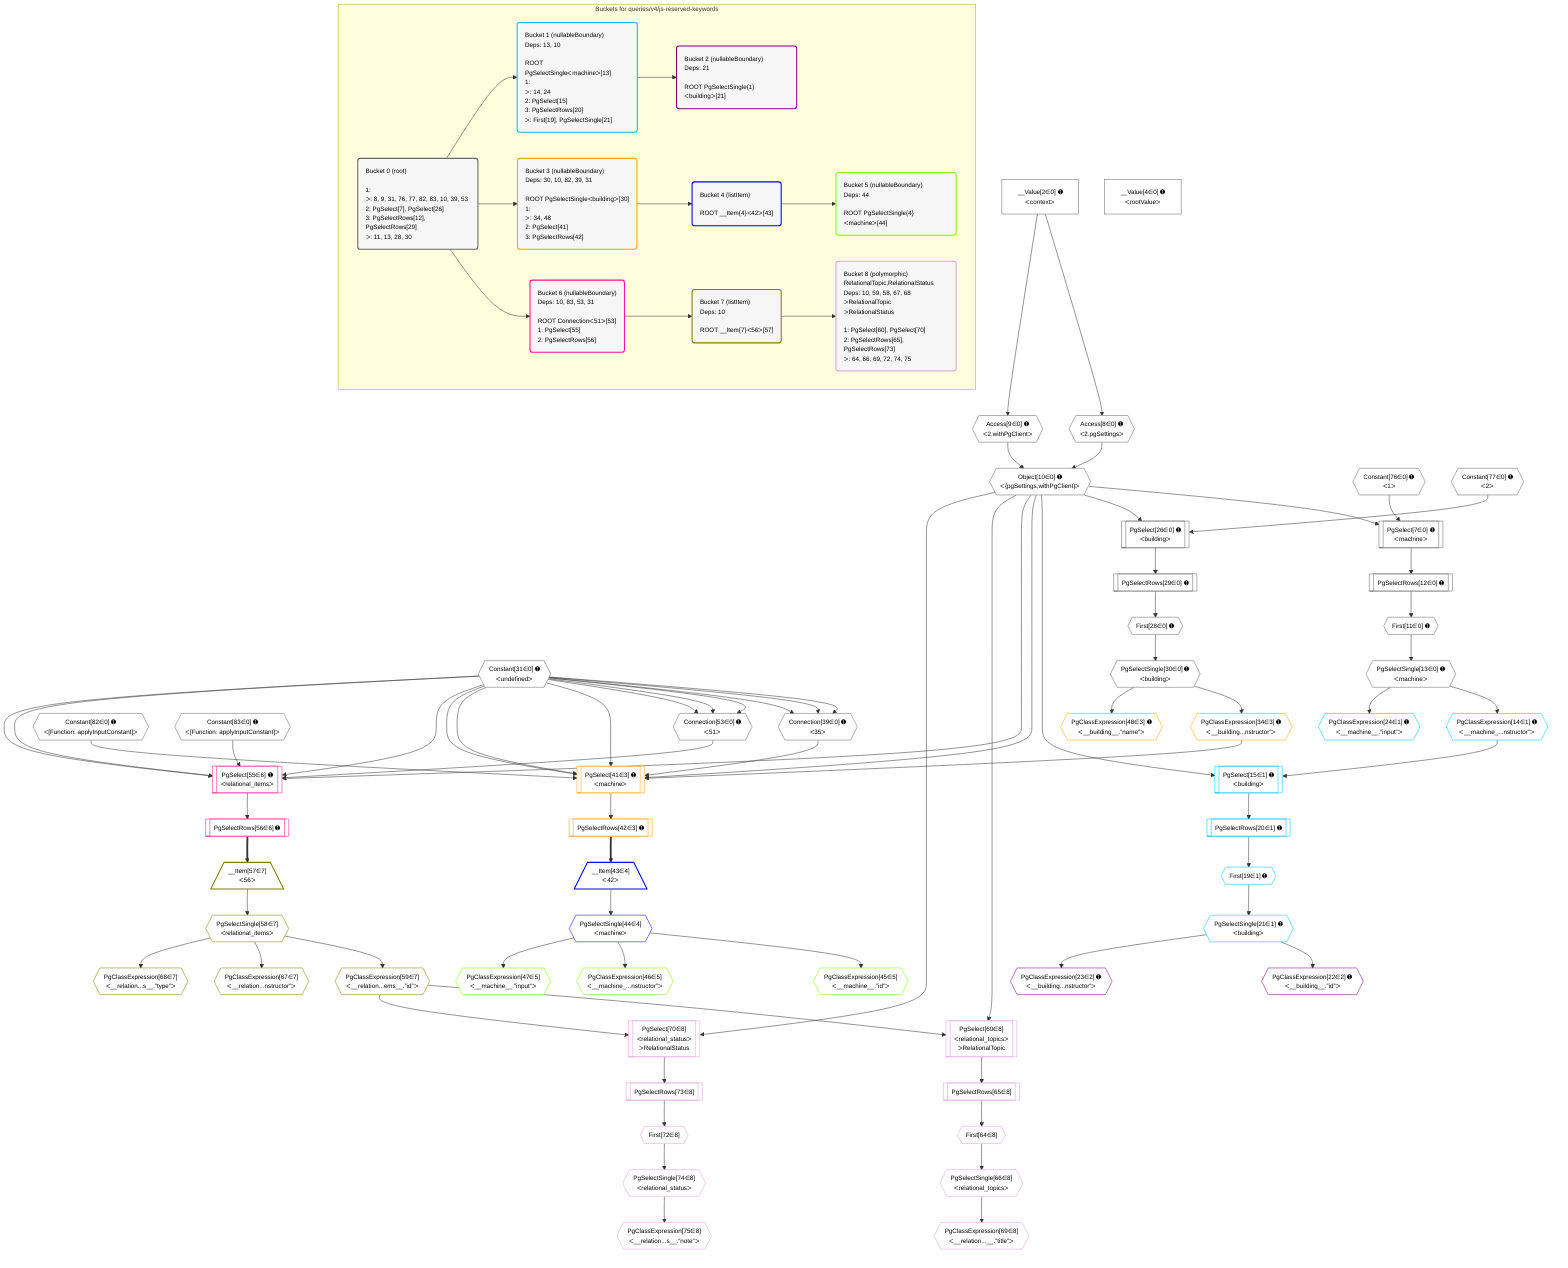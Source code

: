 %%{init: {'themeVariables': { 'fontSize': '12px'}}}%%
graph TD
    classDef path fill:#eee,stroke:#000,color:#000
    classDef plan fill:#fff,stroke-width:1px,color:#000
    classDef itemplan fill:#fff,stroke-width:2px,color:#000
    classDef unbatchedplan fill:#dff,stroke-width:1px,color:#000
    classDef sideeffectplan fill:#fcc,stroke-width:2px,color:#000
    classDef bucket fill:#f6f6f6,color:#000,stroke-width:2px,text-align:left


    %% plan dependencies
    Connection39{{"Connection[39∈0] ➊<br />ᐸ35ᐳ"}}:::plan
    Constant31{{"Constant[31∈0] ➊<br />ᐸundefinedᐳ"}}:::plan
    Constant31 & Constant31 & Constant31 --> Connection39
    Connection53{{"Connection[53∈0] ➊<br />ᐸ51ᐳ"}}:::plan
    Constant31 & Constant31 & Constant31 --> Connection53
    PgSelect7[["PgSelect[7∈0] ➊<br />ᐸmachineᐳ"]]:::plan
    Object10{{"Object[10∈0] ➊<br />ᐸ{pgSettings,withPgClient}ᐳ"}}:::plan
    Constant76{{"Constant[76∈0] ➊<br />ᐸ1ᐳ"}}:::plan
    Object10 & Constant76 --> PgSelect7
    Access8{{"Access[8∈0] ➊<br />ᐸ2.pgSettingsᐳ"}}:::plan
    Access9{{"Access[9∈0] ➊<br />ᐸ2.withPgClientᐳ"}}:::plan
    Access8 & Access9 --> Object10
    PgSelect26[["PgSelect[26∈0] ➊<br />ᐸbuildingᐳ"]]:::plan
    Constant77{{"Constant[77∈0] ➊<br />ᐸ2ᐳ"}}:::plan
    Object10 & Constant77 --> PgSelect26
    __Value2["__Value[2∈0] ➊<br />ᐸcontextᐳ"]:::plan
    __Value2 --> Access8
    __Value2 --> Access9
    First11{{"First[11∈0] ➊"}}:::plan
    PgSelectRows12[["PgSelectRows[12∈0] ➊"]]:::plan
    PgSelectRows12 --> First11
    PgSelect7 --> PgSelectRows12
    PgSelectSingle13{{"PgSelectSingle[13∈0] ➊<br />ᐸmachineᐳ"}}:::plan
    First11 --> PgSelectSingle13
    First28{{"First[28∈0] ➊"}}:::plan
    PgSelectRows29[["PgSelectRows[29∈0] ➊"]]:::plan
    PgSelectRows29 --> First28
    PgSelect26 --> PgSelectRows29
    PgSelectSingle30{{"PgSelectSingle[30∈0] ➊<br />ᐸbuildingᐳ"}}:::plan
    First28 --> PgSelectSingle30
    __Value4["__Value[4∈0] ➊<br />ᐸrootValueᐳ"]:::plan
    Constant82{{"Constant[82∈0] ➊<br />ᐸ[Function: applyInputConstant]ᐳ"}}:::plan
    Constant83{{"Constant[83∈0] ➊<br />ᐸ[Function: applyInputConstant]ᐳ"}}:::plan
    PgSelect15[["PgSelect[15∈1] ➊<br />ᐸbuildingᐳ"]]:::plan
    PgClassExpression14{{"PgClassExpression[14∈1] ➊<br />ᐸ__machine_...nstructor”ᐳ"}}:::plan
    Object10 & PgClassExpression14 --> PgSelect15
    PgSelectSingle13 --> PgClassExpression14
    First19{{"First[19∈1] ➊"}}:::plan
    PgSelectRows20[["PgSelectRows[20∈1] ➊"]]:::plan
    PgSelectRows20 --> First19
    PgSelect15 --> PgSelectRows20
    PgSelectSingle21{{"PgSelectSingle[21∈1] ➊<br />ᐸbuildingᐳ"}}:::plan
    First19 --> PgSelectSingle21
    PgClassExpression24{{"PgClassExpression[24∈1] ➊<br />ᐸ__machine__.”input”ᐳ"}}:::plan
    PgSelectSingle13 --> PgClassExpression24
    PgClassExpression22{{"PgClassExpression[22∈2] ➊<br />ᐸ__building__.”id”ᐳ"}}:::plan
    PgSelectSingle21 --> PgClassExpression22
    PgClassExpression23{{"PgClassExpression[23∈2] ➊<br />ᐸ__building...nstructor”ᐳ"}}:::plan
    PgSelectSingle21 --> PgClassExpression23
    PgSelect41[["PgSelect[41∈3] ➊<br />ᐸmachineᐳ"]]:::plan
    PgClassExpression34{{"PgClassExpression[34∈3] ➊<br />ᐸ__building...nstructor”ᐳ"}}:::plan
    Object10 & PgClassExpression34 & Constant82 & Connection39 & Constant31 & Constant31 & Constant31 --> PgSelect41
    PgSelectSingle30 --> PgClassExpression34
    PgSelectRows42[["PgSelectRows[42∈3] ➊"]]:::plan
    PgSelect41 --> PgSelectRows42
    PgClassExpression48{{"PgClassExpression[48∈3] ➊<br />ᐸ__building__.”name”ᐳ"}}:::plan
    PgSelectSingle30 --> PgClassExpression48
    __Item43[/"__Item[43∈4]<br />ᐸ42ᐳ"\]:::itemplan
    PgSelectRows42 ==> __Item43
    PgSelectSingle44{{"PgSelectSingle[44∈4]<br />ᐸmachineᐳ"}}:::plan
    __Item43 --> PgSelectSingle44
    PgClassExpression45{{"PgClassExpression[45∈5]<br />ᐸ__machine__.”id”ᐳ"}}:::plan
    PgSelectSingle44 --> PgClassExpression45
    PgClassExpression46{{"PgClassExpression[46∈5]<br />ᐸ__machine_...nstructor”ᐳ"}}:::plan
    PgSelectSingle44 --> PgClassExpression46
    PgClassExpression47{{"PgClassExpression[47∈5]<br />ᐸ__machine__.”input”ᐳ"}}:::plan
    PgSelectSingle44 --> PgClassExpression47
    PgSelect55[["PgSelect[55∈6] ➊<br />ᐸrelational_itemsᐳ"]]:::plan
    Object10 & Constant83 & Connection53 & Constant31 & Constant31 & Constant31 --> PgSelect55
    PgSelectRows56[["PgSelectRows[56∈6] ➊"]]:::plan
    PgSelect55 --> PgSelectRows56
    __Item57[/"__Item[57∈7]<br />ᐸ56ᐳ"\]:::itemplan
    PgSelectRows56 ==> __Item57
    PgSelectSingle58{{"PgSelectSingle[58∈7]<br />ᐸrelational_itemsᐳ"}}:::plan
    __Item57 --> PgSelectSingle58
    PgClassExpression59{{"PgClassExpression[59∈7]<br />ᐸ__relation...ems__.”id”ᐳ"}}:::plan
    PgSelectSingle58 --> PgClassExpression59
    PgClassExpression67{{"PgClassExpression[67∈7]<br />ᐸ__relation...nstructor”ᐳ"}}:::plan
    PgSelectSingle58 --> PgClassExpression67
    PgClassExpression68{{"PgClassExpression[68∈7]<br />ᐸ__relation...s__.”type”ᐳ"}}:::plan
    PgSelectSingle58 --> PgClassExpression68
    PgSelect60[["PgSelect[60∈8]<br />ᐸrelational_topicsᐳ<br />ᐳRelationalTopic"]]:::plan
    Object10 & PgClassExpression59 --> PgSelect60
    PgSelect70[["PgSelect[70∈8]<br />ᐸrelational_statusᐳ<br />ᐳRelationalStatus"]]:::plan
    Object10 & PgClassExpression59 --> PgSelect70
    First64{{"First[64∈8]"}}:::plan
    PgSelectRows65[["PgSelectRows[65∈8]"]]:::plan
    PgSelectRows65 --> First64
    PgSelect60 --> PgSelectRows65
    PgSelectSingle66{{"PgSelectSingle[66∈8]<br />ᐸrelational_topicsᐳ"}}:::plan
    First64 --> PgSelectSingle66
    PgClassExpression69{{"PgClassExpression[69∈8]<br />ᐸ__relation...__.”title”ᐳ"}}:::plan
    PgSelectSingle66 --> PgClassExpression69
    First72{{"First[72∈8]"}}:::plan
    PgSelectRows73[["PgSelectRows[73∈8]"]]:::plan
    PgSelectRows73 --> First72
    PgSelect70 --> PgSelectRows73
    PgSelectSingle74{{"PgSelectSingle[74∈8]<br />ᐸrelational_statusᐳ"}}:::plan
    First72 --> PgSelectSingle74
    PgClassExpression75{{"PgClassExpression[75∈8]<br />ᐸ__relation...s__.”note”ᐳ"}}:::plan
    PgSelectSingle74 --> PgClassExpression75

    %% define steps

    subgraph "Buckets for queries/v4/js-reserved-keywords"
    Bucket0("Bucket 0 (root)<br /><br />1: <br />ᐳ: 8, 9, 31, 76, 77, 82, 83, 10, 39, 53<br />2: PgSelect[7], PgSelect[26]<br />3: PgSelectRows[12], PgSelectRows[29]<br />ᐳ: 11, 13, 28, 30"):::bucket
    classDef bucket0 stroke:#696969
    class Bucket0,__Value2,__Value4,PgSelect7,Access8,Access9,Object10,First11,PgSelectRows12,PgSelectSingle13,PgSelect26,First28,PgSelectRows29,PgSelectSingle30,Constant31,Connection39,Connection53,Constant76,Constant77,Constant82,Constant83 bucket0
    Bucket1("Bucket 1 (nullableBoundary)<br />Deps: 13, 10<br /><br />ROOT PgSelectSingleᐸmachineᐳ[13]<br />1: <br />ᐳ: 14, 24<br />2: PgSelect[15]<br />3: PgSelectRows[20]<br />ᐳ: First[19], PgSelectSingle[21]"):::bucket
    classDef bucket1 stroke:#00bfff
    class Bucket1,PgClassExpression14,PgSelect15,First19,PgSelectRows20,PgSelectSingle21,PgClassExpression24 bucket1
    Bucket2("Bucket 2 (nullableBoundary)<br />Deps: 21<br /><br />ROOT PgSelectSingle{1}ᐸbuildingᐳ[21]"):::bucket
    classDef bucket2 stroke:#7f007f
    class Bucket2,PgClassExpression22,PgClassExpression23 bucket2
    Bucket3("Bucket 3 (nullableBoundary)<br />Deps: 30, 10, 82, 39, 31<br /><br />ROOT PgSelectSingleᐸbuildingᐳ[30]<br />1: <br />ᐳ: 34, 48<br />2: PgSelect[41]<br />3: PgSelectRows[42]"):::bucket
    classDef bucket3 stroke:#ffa500
    class Bucket3,PgClassExpression34,PgSelect41,PgSelectRows42,PgClassExpression48 bucket3
    Bucket4("Bucket 4 (listItem)<br /><br />ROOT __Item{4}ᐸ42ᐳ[43]"):::bucket
    classDef bucket4 stroke:#0000ff
    class Bucket4,__Item43,PgSelectSingle44 bucket4
    Bucket5("Bucket 5 (nullableBoundary)<br />Deps: 44<br /><br />ROOT PgSelectSingle{4}ᐸmachineᐳ[44]"):::bucket
    classDef bucket5 stroke:#7fff00
    class Bucket5,PgClassExpression45,PgClassExpression46,PgClassExpression47 bucket5
    Bucket6("Bucket 6 (nullableBoundary)<br />Deps: 10, 83, 53, 31<br /><br />ROOT Connectionᐸ51ᐳ[53]<br />1: PgSelect[55]<br />2: PgSelectRows[56]"):::bucket
    classDef bucket6 stroke:#ff1493
    class Bucket6,PgSelect55,PgSelectRows56 bucket6
    Bucket7("Bucket 7 (listItem)<br />Deps: 10<br /><br />ROOT __Item{7}ᐸ56ᐳ[57]"):::bucket
    classDef bucket7 stroke:#808000
    class Bucket7,__Item57,PgSelectSingle58,PgClassExpression59,PgClassExpression67,PgClassExpression68 bucket7
    Bucket8("Bucket 8 (polymorphic)<br />RelationalTopic,RelationalStatus<br />Deps: 10, 59, 58, 67, 68<br />ᐳRelationalTopic<br />ᐳRelationalStatus<br /><br />1: PgSelect[60], PgSelect[70]<br />2: PgSelectRows[65], PgSelectRows[73]<br />ᐳ: 64, 66, 69, 72, 74, 75"):::bucket
    classDef bucket8 stroke:#dda0dd
    class Bucket8,PgSelect60,First64,PgSelectRows65,PgSelectSingle66,PgClassExpression69,PgSelect70,First72,PgSelectRows73,PgSelectSingle74,PgClassExpression75 bucket8
    Bucket0 --> Bucket1 & Bucket3 & Bucket6
    Bucket1 --> Bucket2
    Bucket3 --> Bucket4
    Bucket4 --> Bucket5
    Bucket6 --> Bucket7
    Bucket7 --> Bucket8
    end